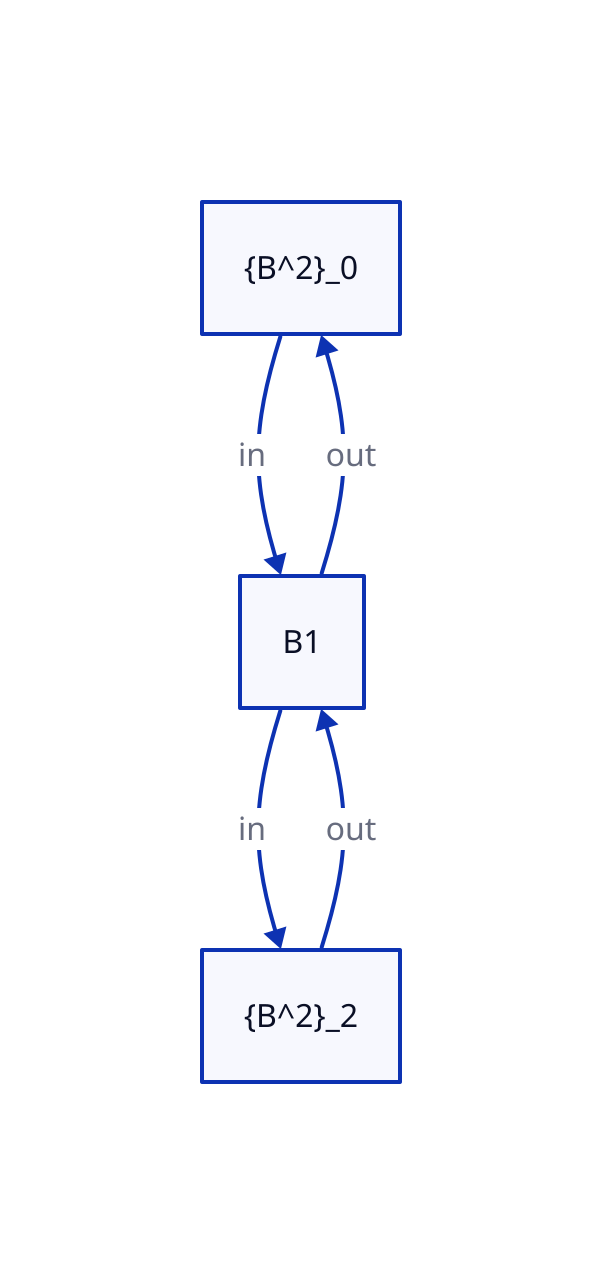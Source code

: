 B0: "{B^2}_0"
B2: "{B^2}_1"
B2: "{B^2}_2"

B0 -> B1: "in"
B1 -> B0: "out"
B1 -> B2: "in"
B2 -> B1: "out"
